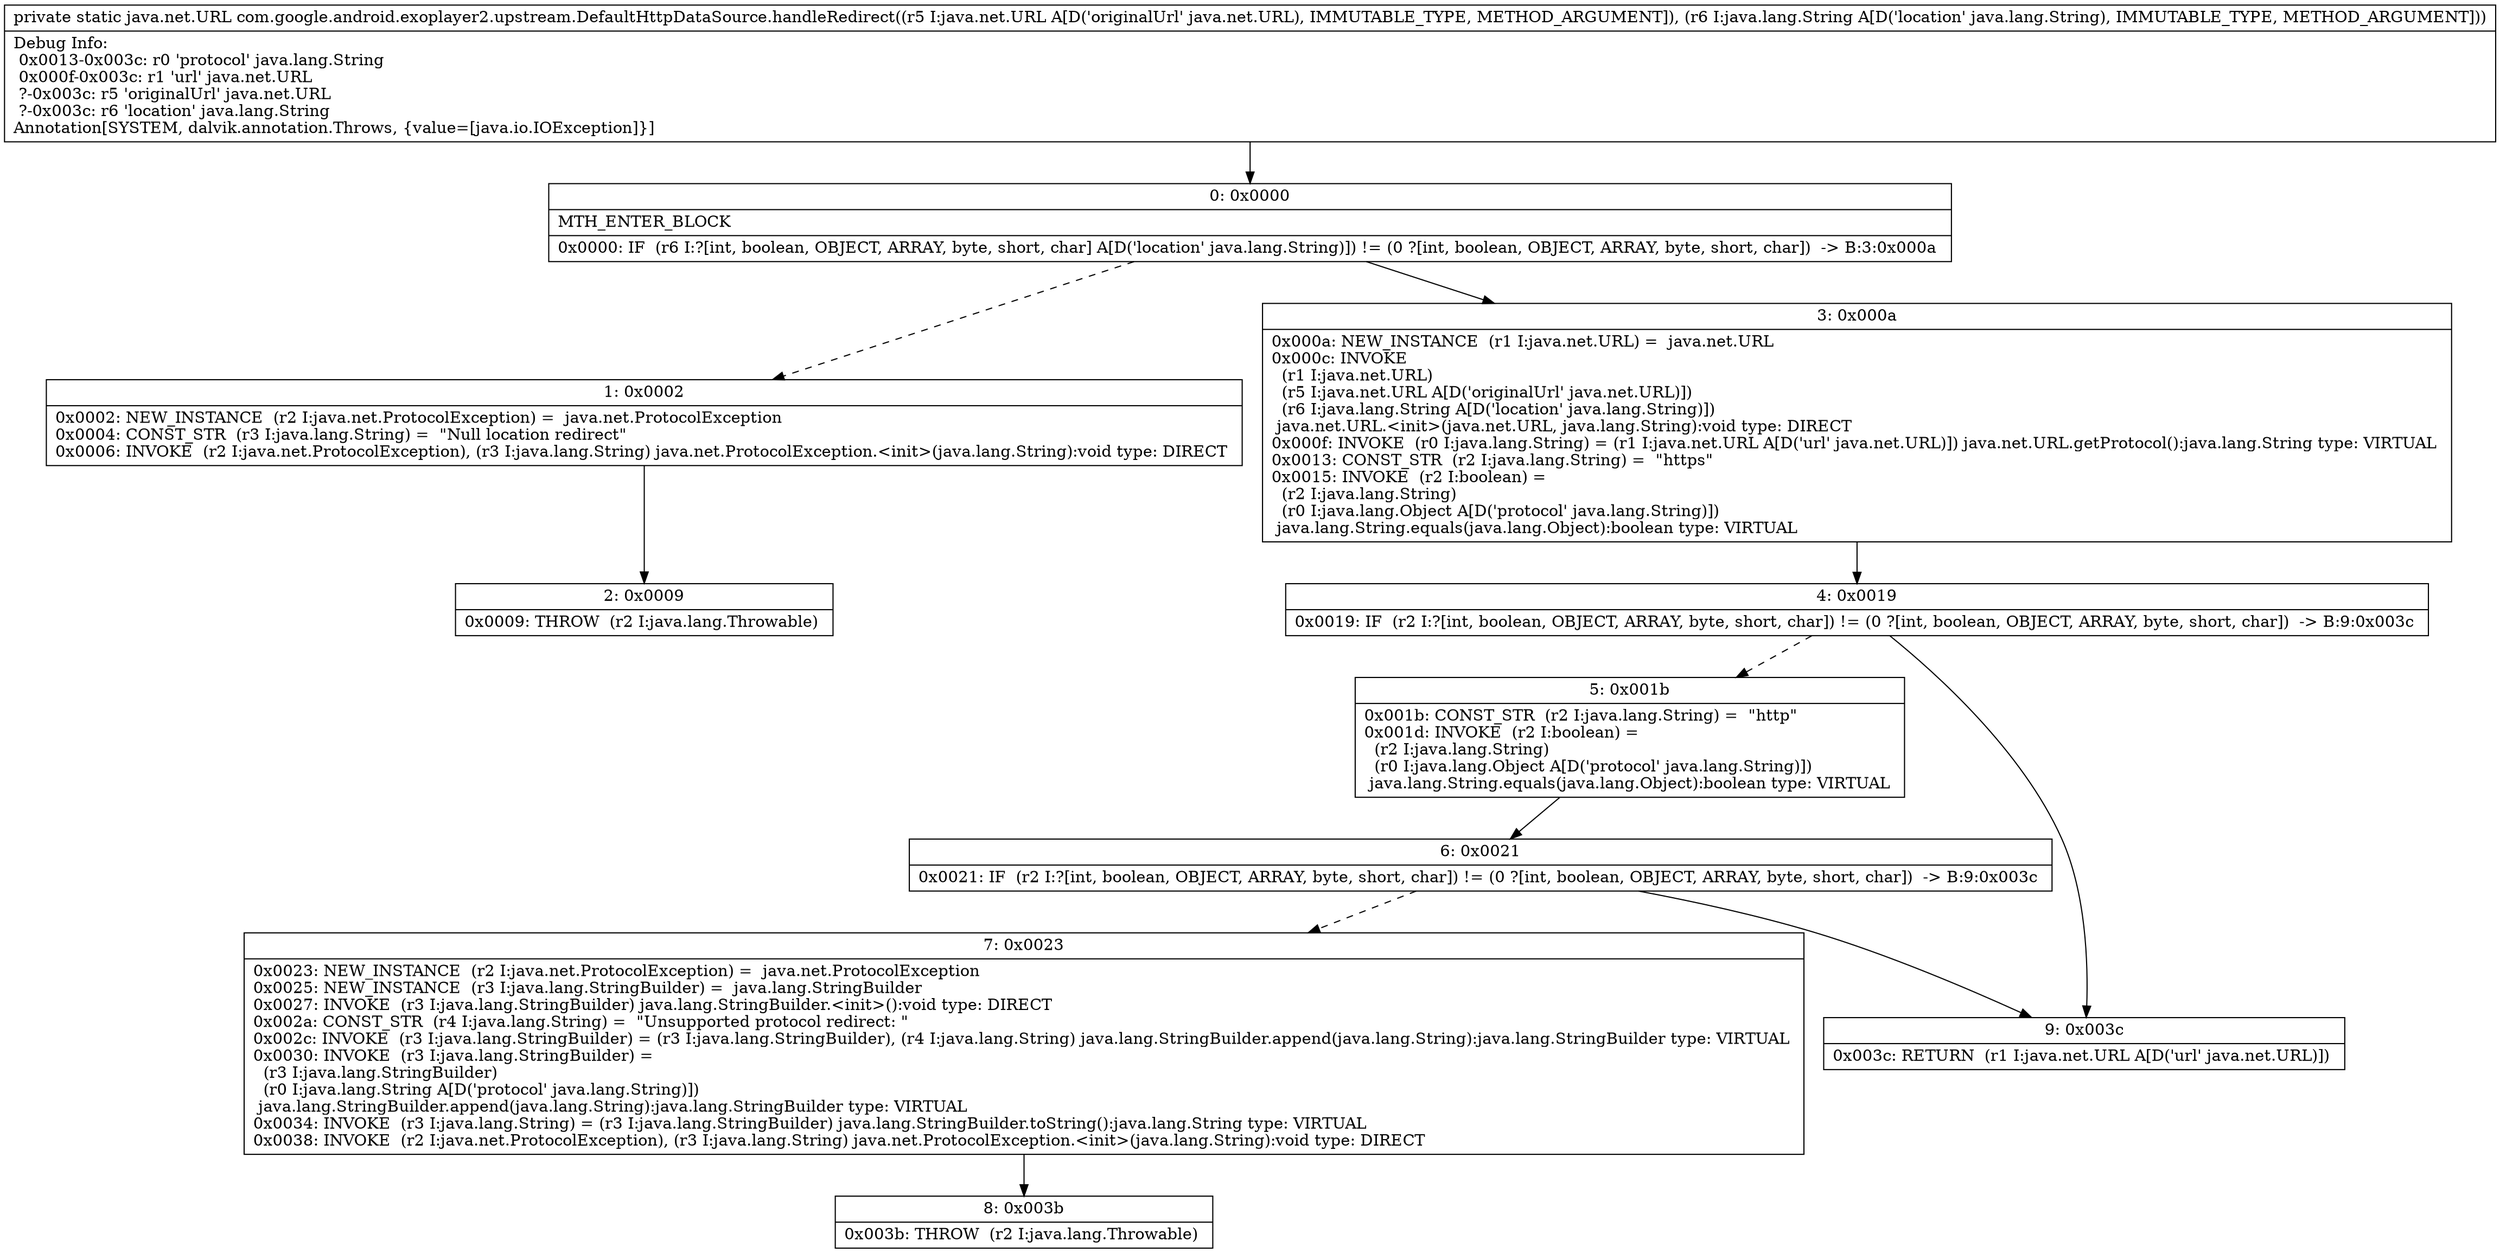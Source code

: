 digraph "CFG forcom.google.android.exoplayer2.upstream.DefaultHttpDataSource.handleRedirect(Ljava\/net\/URL;Ljava\/lang\/String;)Ljava\/net\/URL;" {
Node_0 [shape=record,label="{0\:\ 0x0000|MTH_ENTER_BLOCK\l|0x0000: IF  (r6 I:?[int, boolean, OBJECT, ARRAY, byte, short, char] A[D('location' java.lang.String)]) != (0 ?[int, boolean, OBJECT, ARRAY, byte, short, char])  \-\> B:3:0x000a \l}"];
Node_1 [shape=record,label="{1\:\ 0x0002|0x0002: NEW_INSTANCE  (r2 I:java.net.ProtocolException) =  java.net.ProtocolException \l0x0004: CONST_STR  (r3 I:java.lang.String) =  \"Null location redirect\" \l0x0006: INVOKE  (r2 I:java.net.ProtocolException), (r3 I:java.lang.String) java.net.ProtocolException.\<init\>(java.lang.String):void type: DIRECT \l}"];
Node_2 [shape=record,label="{2\:\ 0x0009|0x0009: THROW  (r2 I:java.lang.Throwable) \l}"];
Node_3 [shape=record,label="{3\:\ 0x000a|0x000a: NEW_INSTANCE  (r1 I:java.net.URL) =  java.net.URL \l0x000c: INVOKE  \l  (r1 I:java.net.URL)\l  (r5 I:java.net.URL A[D('originalUrl' java.net.URL)])\l  (r6 I:java.lang.String A[D('location' java.lang.String)])\l java.net.URL.\<init\>(java.net.URL, java.lang.String):void type: DIRECT \l0x000f: INVOKE  (r0 I:java.lang.String) = (r1 I:java.net.URL A[D('url' java.net.URL)]) java.net.URL.getProtocol():java.lang.String type: VIRTUAL \l0x0013: CONST_STR  (r2 I:java.lang.String) =  \"https\" \l0x0015: INVOKE  (r2 I:boolean) = \l  (r2 I:java.lang.String)\l  (r0 I:java.lang.Object A[D('protocol' java.lang.String)])\l java.lang.String.equals(java.lang.Object):boolean type: VIRTUAL \l}"];
Node_4 [shape=record,label="{4\:\ 0x0019|0x0019: IF  (r2 I:?[int, boolean, OBJECT, ARRAY, byte, short, char]) != (0 ?[int, boolean, OBJECT, ARRAY, byte, short, char])  \-\> B:9:0x003c \l}"];
Node_5 [shape=record,label="{5\:\ 0x001b|0x001b: CONST_STR  (r2 I:java.lang.String) =  \"http\" \l0x001d: INVOKE  (r2 I:boolean) = \l  (r2 I:java.lang.String)\l  (r0 I:java.lang.Object A[D('protocol' java.lang.String)])\l java.lang.String.equals(java.lang.Object):boolean type: VIRTUAL \l}"];
Node_6 [shape=record,label="{6\:\ 0x0021|0x0021: IF  (r2 I:?[int, boolean, OBJECT, ARRAY, byte, short, char]) != (0 ?[int, boolean, OBJECT, ARRAY, byte, short, char])  \-\> B:9:0x003c \l}"];
Node_7 [shape=record,label="{7\:\ 0x0023|0x0023: NEW_INSTANCE  (r2 I:java.net.ProtocolException) =  java.net.ProtocolException \l0x0025: NEW_INSTANCE  (r3 I:java.lang.StringBuilder) =  java.lang.StringBuilder \l0x0027: INVOKE  (r3 I:java.lang.StringBuilder) java.lang.StringBuilder.\<init\>():void type: DIRECT \l0x002a: CONST_STR  (r4 I:java.lang.String) =  \"Unsupported protocol redirect: \" \l0x002c: INVOKE  (r3 I:java.lang.StringBuilder) = (r3 I:java.lang.StringBuilder), (r4 I:java.lang.String) java.lang.StringBuilder.append(java.lang.String):java.lang.StringBuilder type: VIRTUAL \l0x0030: INVOKE  (r3 I:java.lang.StringBuilder) = \l  (r3 I:java.lang.StringBuilder)\l  (r0 I:java.lang.String A[D('protocol' java.lang.String)])\l java.lang.StringBuilder.append(java.lang.String):java.lang.StringBuilder type: VIRTUAL \l0x0034: INVOKE  (r3 I:java.lang.String) = (r3 I:java.lang.StringBuilder) java.lang.StringBuilder.toString():java.lang.String type: VIRTUAL \l0x0038: INVOKE  (r2 I:java.net.ProtocolException), (r3 I:java.lang.String) java.net.ProtocolException.\<init\>(java.lang.String):void type: DIRECT \l}"];
Node_8 [shape=record,label="{8\:\ 0x003b|0x003b: THROW  (r2 I:java.lang.Throwable) \l}"];
Node_9 [shape=record,label="{9\:\ 0x003c|0x003c: RETURN  (r1 I:java.net.URL A[D('url' java.net.URL)]) \l}"];
MethodNode[shape=record,label="{private static java.net.URL com.google.android.exoplayer2.upstream.DefaultHttpDataSource.handleRedirect((r5 I:java.net.URL A[D('originalUrl' java.net.URL), IMMUTABLE_TYPE, METHOD_ARGUMENT]), (r6 I:java.lang.String A[D('location' java.lang.String), IMMUTABLE_TYPE, METHOD_ARGUMENT]))  | Debug Info:\l  0x0013\-0x003c: r0 'protocol' java.lang.String\l  0x000f\-0x003c: r1 'url' java.net.URL\l  ?\-0x003c: r5 'originalUrl' java.net.URL\l  ?\-0x003c: r6 'location' java.lang.String\lAnnotation[SYSTEM, dalvik.annotation.Throws, \{value=[java.io.IOException]\}]\l}"];
MethodNode -> Node_0;
Node_0 -> Node_1[style=dashed];
Node_0 -> Node_3;
Node_1 -> Node_2;
Node_3 -> Node_4;
Node_4 -> Node_5[style=dashed];
Node_4 -> Node_9;
Node_5 -> Node_6;
Node_6 -> Node_7[style=dashed];
Node_6 -> Node_9;
Node_7 -> Node_8;
}

